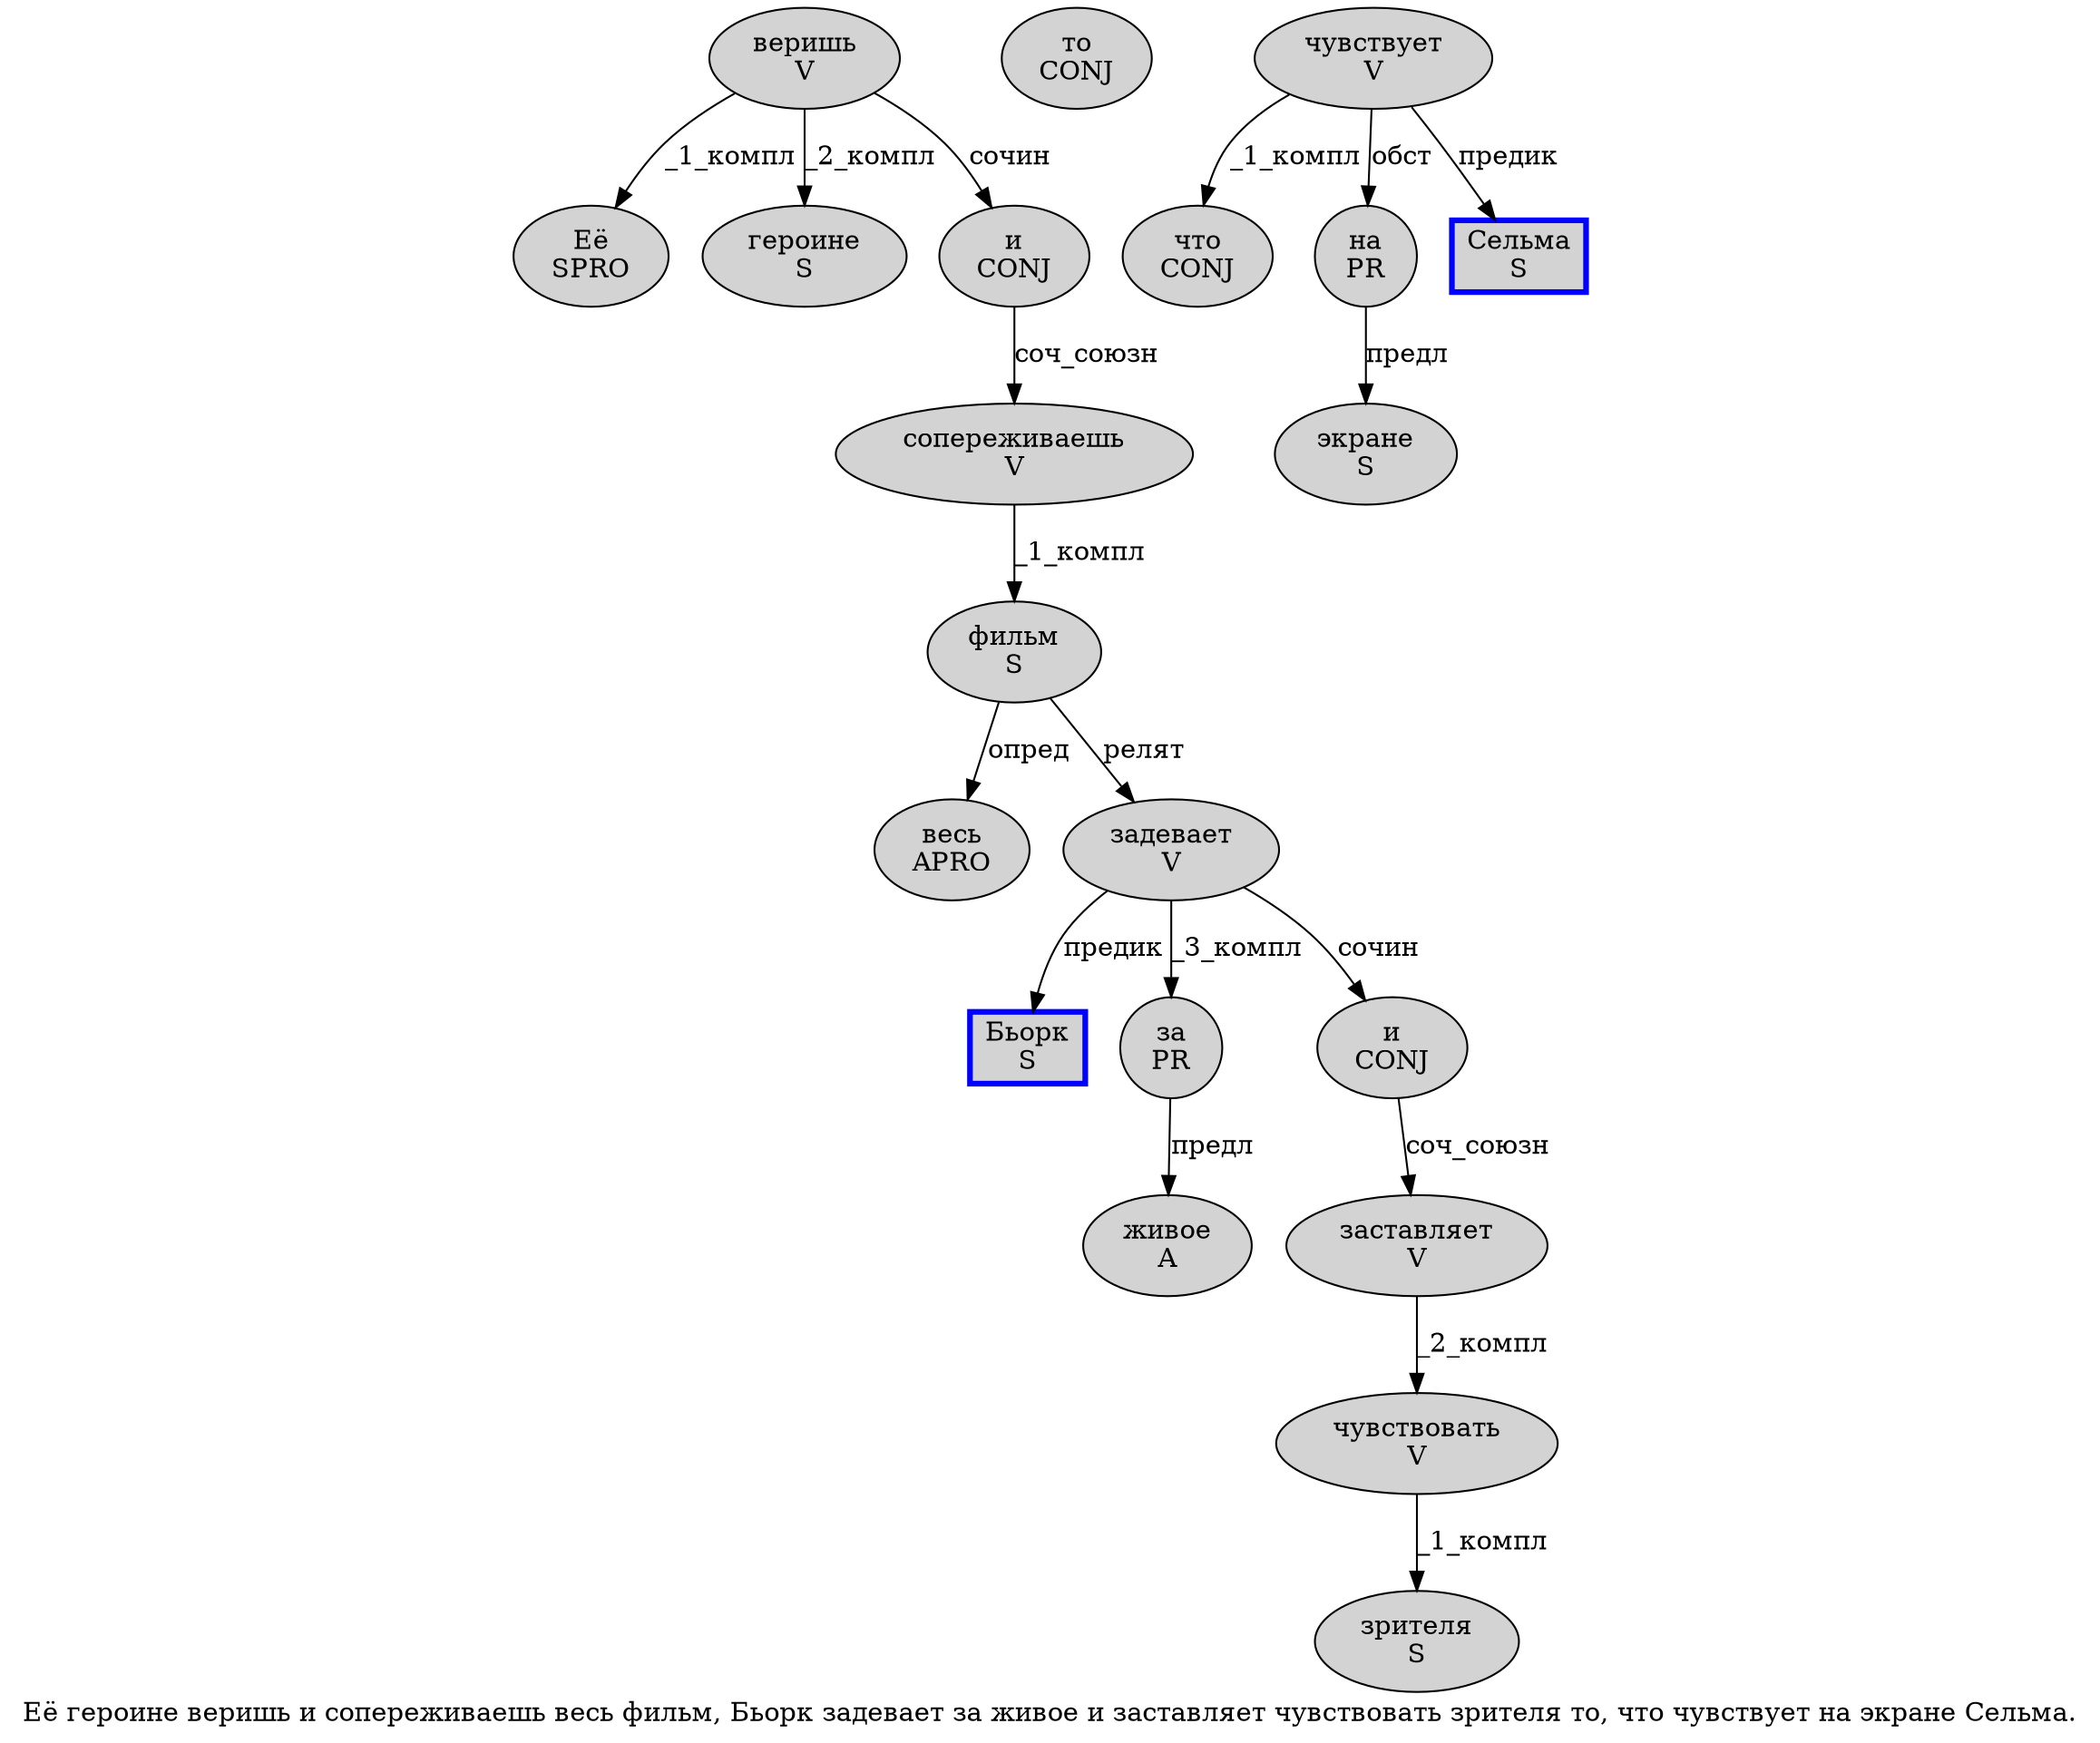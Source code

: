 digraph SENTENCE_376 {
	graph [label="Её героине веришь и сопереживаешь весь фильм, Бьорк задевает за живое и заставляет чувствовать зрителя то, что чувствует на экране Сельма."]
	node [style=filled]
		0 [label="Её
SPRO" color="" fillcolor=lightgray penwidth=1 shape=ellipse]
		1 [label="героине
S" color="" fillcolor=lightgray penwidth=1 shape=ellipse]
		2 [label="веришь
V" color="" fillcolor=lightgray penwidth=1 shape=ellipse]
		3 [label="и
CONJ" color="" fillcolor=lightgray penwidth=1 shape=ellipse]
		4 [label="сопереживаешь
V" color="" fillcolor=lightgray penwidth=1 shape=ellipse]
		5 [label="весь
APRO" color="" fillcolor=lightgray penwidth=1 shape=ellipse]
		6 [label="фильм
S" color="" fillcolor=lightgray penwidth=1 shape=ellipse]
		8 [label="Бьорк
S" color=blue fillcolor=lightgray penwidth=3 shape=box]
		9 [label="задевает
V" color="" fillcolor=lightgray penwidth=1 shape=ellipse]
		10 [label="за
PR" color="" fillcolor=lightgray penwidth=1 shape=ellipse]
		11 [label="живое
A" color="" fillcolor=lightgray penwidth=1 shape=ellipse]
		12 [label="и
CONJ" color="" fillcolor=lightgray penwidth=1 shape=ellipse]
		13 [label="заставляет
V" color="" fillcolor=lightgray penwidth=1 shape=ellipse]
		14 [label="чувствовать
V" color="" fillcolor=lightgray penwidth=1 shape=ellipse]
		15 [label="зрителя
S" color="" fillcolor=lightgray penwidth=1 shape=ellipse]
		16 [label="то
CONJ" color="" fillcolor=lightgray penwidth=1 shape=ellipse]
		18 [label="что
CONJ" color="" fillcolor=lightgray penwidth=1 shape=ellipse]
		19 [label="чувствует
V" color="" fillcolor=lightgray penwidth=1 shape=ellipse]
		20 [label="на
PR" color="" fillcolor=lightgray penwidth=1 shape=ellipse]
		21 [label="экране
S" color="" fillcolor=lightgray penwidth=1 shape=ellipse]
		22 [label="Сельма
S" color=blue fillcolor=lightgray penwidth=3 shape=box]
			2 -> 0 [label="_1_компл"]
			2 -> 1 [label="_2_компл"]
			2 -> 3 [label="сочин"]
			12 -> 13 [label="соч_союзн"]
			14 -> 15 [label="_1_компл"]
			19 -> 18 [label="_1_компл"]
			19 -> 20 [label="обст"]
			19 -> 22 [label="предик"]
			3 -> 4 [label="соч_союзн"]
			10 -> 11 [label="предл"]
			13 -> 14 [label="_2_компл"]
			9 -> 8 [label="предик"]
			9 -> 10 [label="_3_компл"]
			9 -> 12 [label="сочин"]
			20 -> 21 [label="предл"]
			4 -> 6 [label="_1_компл"]
			6 -> 5 [label="опред"]
			6 -> 9 [label="релят"]
}